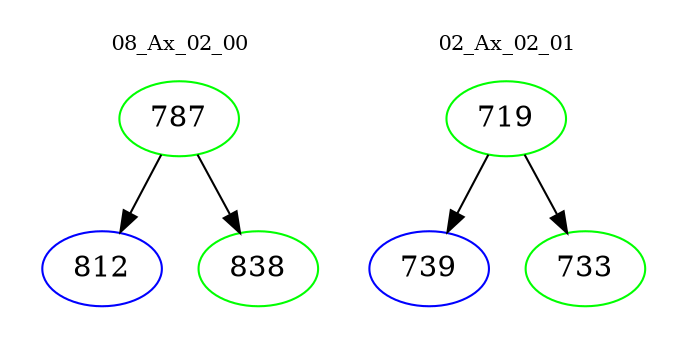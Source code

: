 digraph{
subgraph cluster_0 {
color = white
label = "08_Ax_02_00";
fontsize=10;
T0_787 [label="787", color="green"]
T0_787 -> T0_812 [color="black"]
T0_812 [label="812", color="blue"]
T0_787 -> T0_838 [color="black"]
T0_838 [label="838", color="green"]
}
subgraph cluster_1 {
color = white
label = "02_Ax_02_01";
fontsize=10;
T1_719 [label="719", color="green"]
T1_719 -> T1_739 [color="black"]
T1_739 [label="739", color="blue"]
T1_719 -> T1_733 [color="black"]
T1_733 [label="733", color="green"]
}
}
